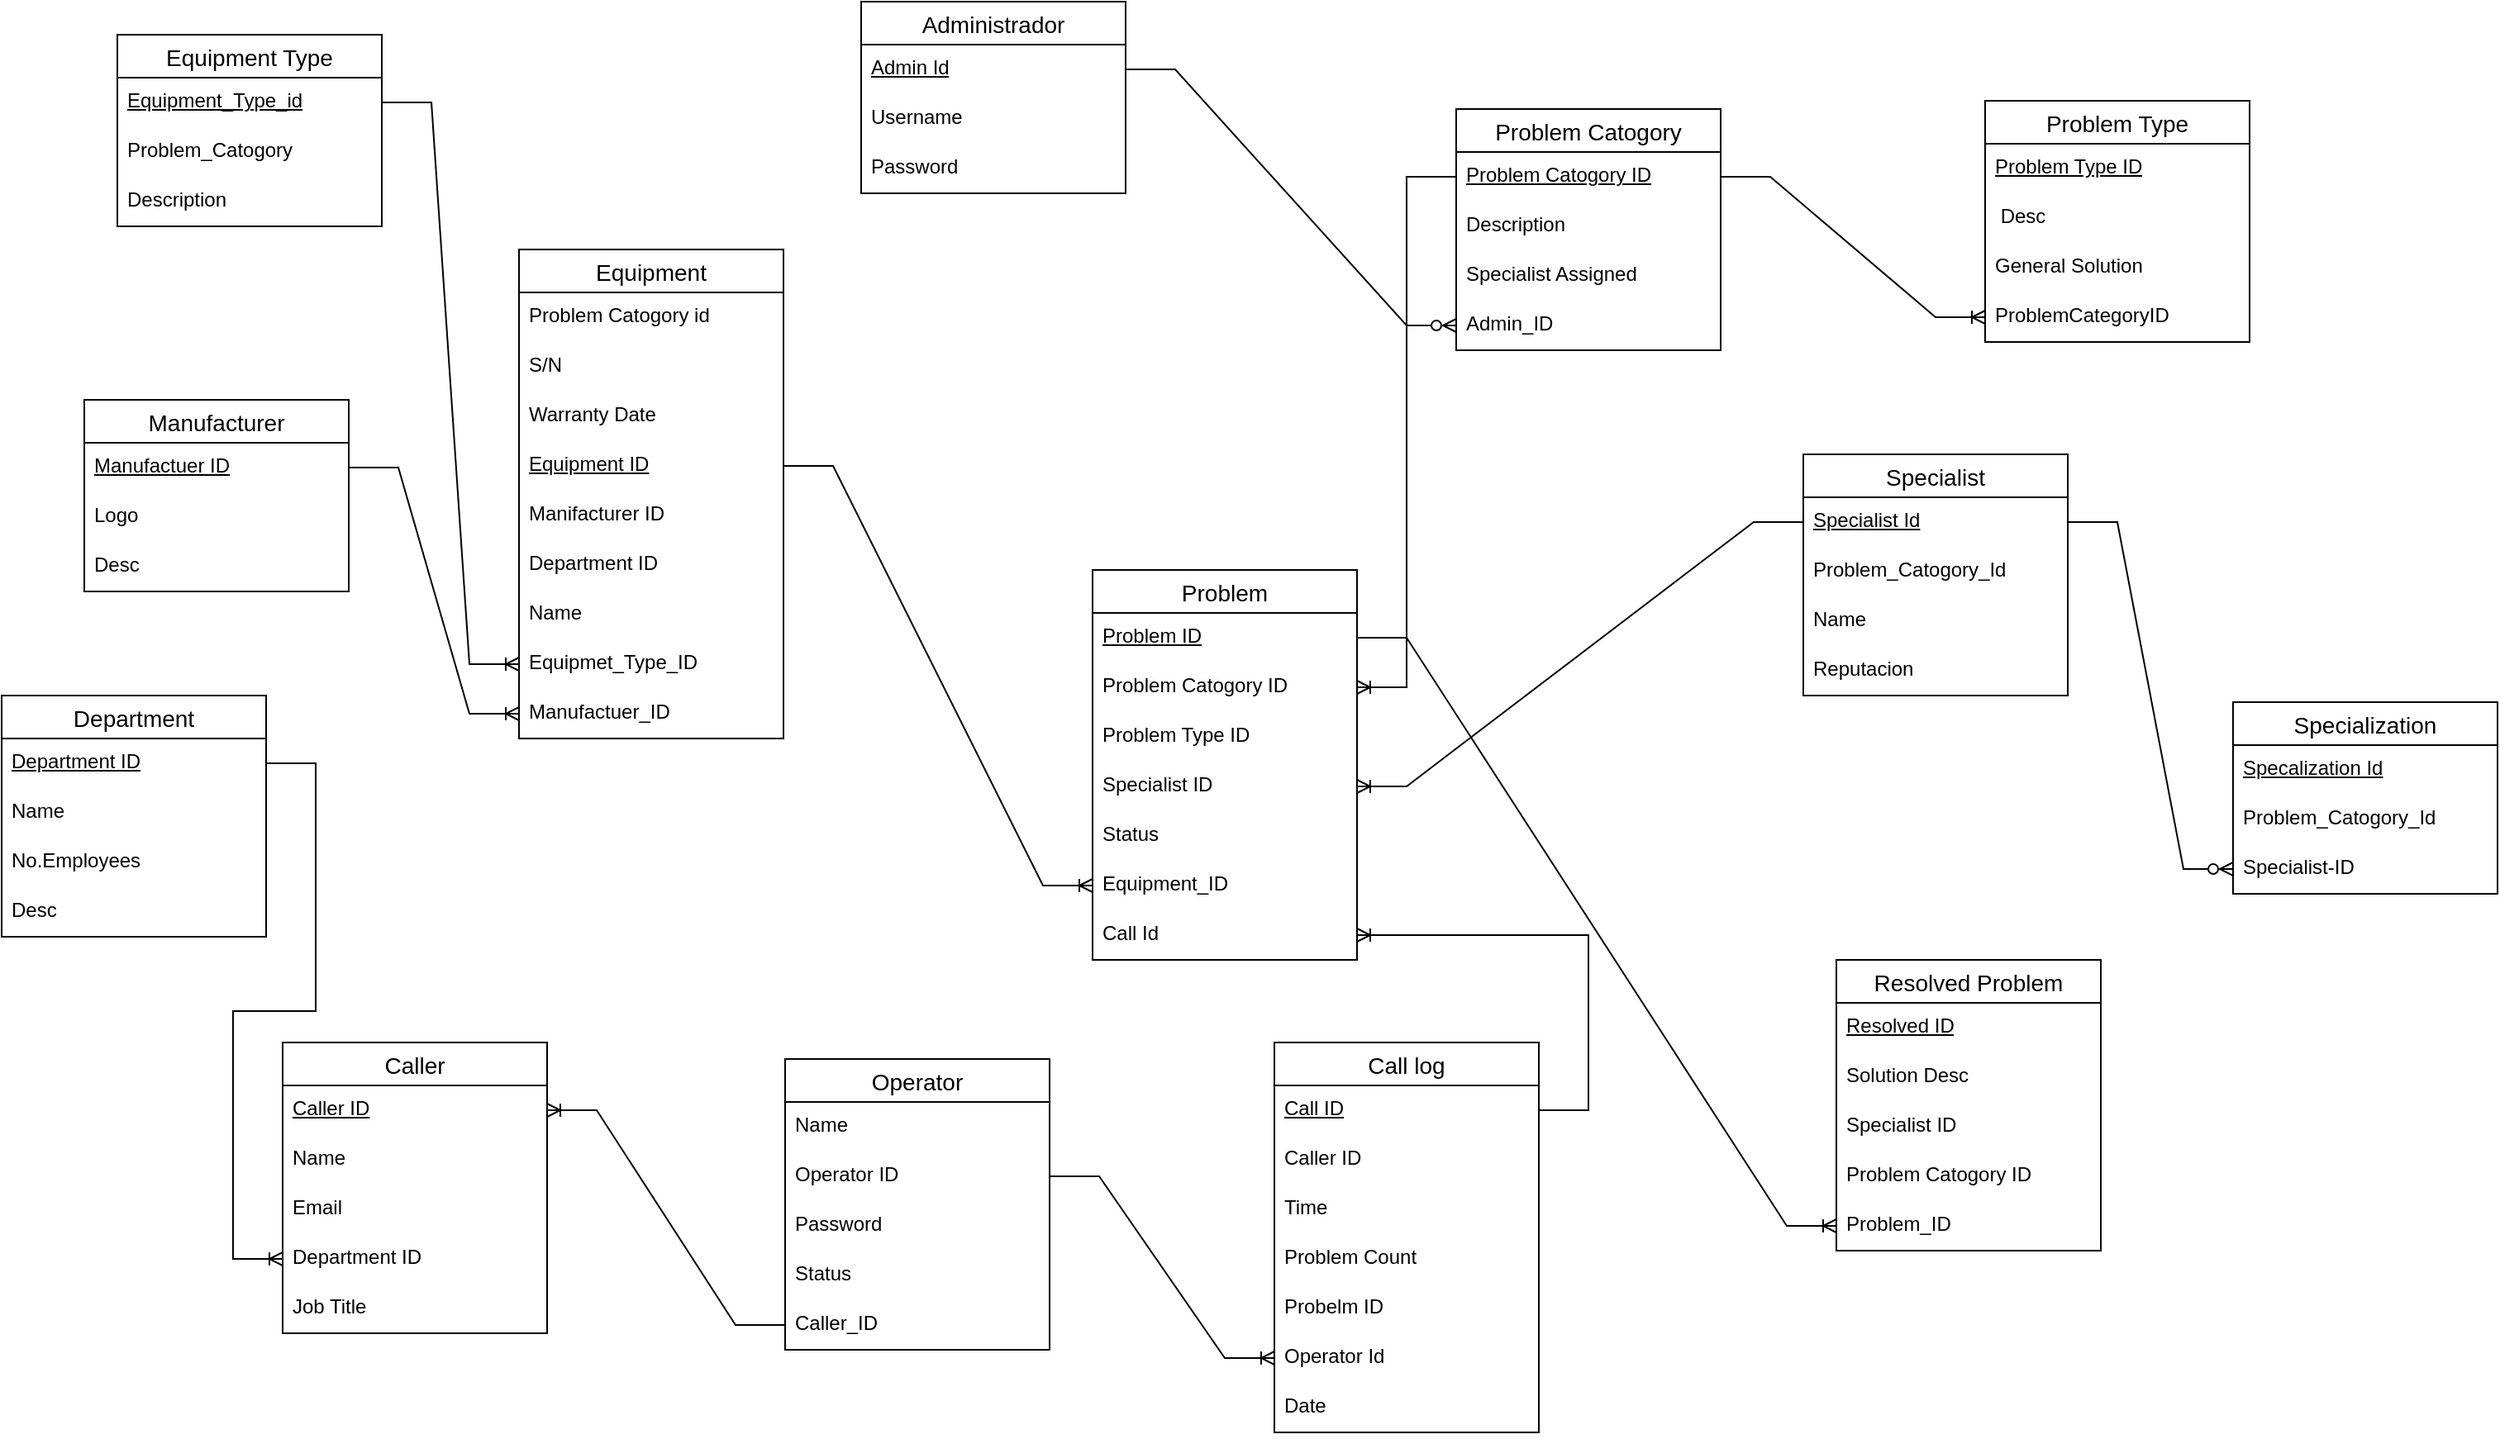 <mxfile version="24.8.0">
  <diagram name="Página-1" id="YWZvAVdTHP1_MzkWAXJE">
    <mxGraphModel dx="2420" dy="809" grid="1" gridSize="10" guides="1" tooltips="1" connect="1" arrows="1" fold="1" page="1" pageScale="1" pageWidth="827" pageHeight="1169" math="0" shadow="0">
      <root>
        <mxCell id="0" />
        <mxCell id="1" parent="0" />
        <mxCell id="xowSbuj2Z7gYmJpsl86z-18" value="Equipment Type" style="swimlane;fontStyle=0;childLayout=stackLayout;horizontal=1;startSize=26;horizontalStack=0;resizeParent=1;resizeParentMax=0;resizeLast=0;collapsible=1;marginBottom=0;align=center;fontSize=14;" parent="1" vertex="1">
          <mxGeometry x="10" y="70" width="160" height="116" as="geometry" />
        </mxCell>
        <mxCell id="xowSbuj2Z7gYmJpsl86z-19" value="&lt;span style=&quot;text-wrap-mode: nowrap; text-decoration-line: underline;&quot;&gt;Equipment_Type_id&lt;/span&gt;" style="text;strokeColor=none;fillColor=none;spacingLeft=4;spacingRight=4;overflow=hidden;rotatable=0;points=[[0,0.5],[1,0.5]];portConstraint=eastwest;fontSize=12;whiteSpace=wrap;html=1;" parent="xowSbuj2Z7gYmJpsl86z-18" vertex="1">
          <mxGeometry y="26" width="160" height="30" as="geometry" />
        </mxCell>
        <mxCell id="xowSbuj2Z7gYmJpsl86z-20" value="Problem_Catogory" style="text;strokeColor=none;fillColor=none;spacingLeft=4;spacingRight=4;overflow=hidden;rotatable=0;points=[[0,0.5],[1,0.5]];portConstraint=eastwest;fontSize=12;whiteSpace=wrap;html=1;" parent="xowSbuj2Z7gYmJpsl86z-18" vertex="1">
          <mxGeometry y="56" width="160" height="30" as="geometry" />
        </mxCell>
        <mxCell id="xowSbuj2Z7gYmJpsl86z-21" value="Description" style="text;strokeColor=none;fillColor=none;spacingLeft=4;spacingRight=4;overflow=hidden;rotatable=0;points=[[0,0.5],[1,0.5]];portConstraint=eastwest;fontSize=12;whiteSpace=wrap;html=1;" parent="xowSbuj2Z7gYmJpsl86z-18" vertex="1">
          <mxGeometry y="86" width="160" height="30" as="geometry" />
        </mxCell>
        <mxCell id="xowSbuj2Z7gYmJpsl86z-22" value="Administrador" style="swimlane;fontStyle=0;childLayout=stackLayout;horizontal=1;startSize=26;horizontalStack=0;resizeParent=1;resizeParentMax=0;resizeLast=0;collapsible=1;marginBottom=0;align=center;fontSize=14;" parent="1" vertex="1">
          <mxGeometry x="460" y="50" width="160" height="116" as="geometry" />
        </mxCell>
        <mxCell id="xowSbuj2Z7gYmJpsl86z-23" value="&lt;span style=&quot;text-wrap-mode: nowrap;&quot;&gt;&lt;u&gt;Admin Id&lt;/u&gt;&lt;/span&gt;" style="text;strokeColor=none;fillColor=none;spacingLeft=4;spacingRight=4;overflow=hidden;rotatable=0;points=[[0,0.5],[1,0.5]];portConstraint=eastwest;fontSize=12;whiteSpace=wrap;html=1;" parent="xowSbuj2Z7gYmJpsl86z-22" vertex="1">
          <mxGeometry y="26" width="160" height="30" as="geometry" />
        </mxCell>
        <mxCell id="xowSbuj2Z7gYmJpsl86z-24" value="Username" style="text;strokeColor=none;fillColor=none;spacingLeft=4;spacingRight=4;overflow=hidden;rotatable=0;points=[[0,0.5],[1,0.5]];portConstraint=eastwest;fontSize=12;whiteSpace=wrap;html=1;" parent="xowSbuj2Z7gYmJpsl86z-22" vertex="1">
          <mxGeometry y="56" width="160" height="30" as="geometry" />
        </mxCell>
        <mxCell id="xowSbuj2Z7gYmJpsl86z-25" value="Password" style="text;strokeColor=none;fillColor=none;spacingLeft=4;spacingRight=4;overflow=hidden;rotatable=0;points=[[0,0.5],[1,0.5]];portConstraint=eastwest;fontSize=12;whiteSpace=wrap;html=1;" parent="xowSbuj2Z7gYmJpsl86z-22" vertex="1">
          <mxGeometry y="86" width="160" height="30" as="geometry" />
        </mxCell>
        <mxCell id="xowSbuj2Z7gYmJpsl86z-26" value="Manufacturer" style="swimlane;fontStyle=0;childLayout=stackLayout;horizontal=1;startSize=26;horizontalStack=0;resizeParent=1;resizeParentMax=0;resizeLast=0;collapsible=1;marginBottom=0;align=center;fontSize=14;" parent="1" vertex="1">
          <mxGeometry x="-10" y="291" width="160" height="116" as="geometry" />
        </mxCell>
        <mxCell id="xowSbuj2Z7gYmJpsl86z-27" value="&lt;span style=&quot;text-wrap-mode: nowrap;&quot;&gt;&lt;u&gt;Manufactuer ID&lt;/u&gt;&lt;/span&gt;" style="text;strokeColor=none;fillColor=none;spacingLeft=4;spacingRight=4;overflow=hidden;rotatable=0;points=[[0,0.5],[1,0.5]];portConstraint=eastwest;fontSize=12;whiteSpace=wrap;html=1;" parent="xowSbuj2Z7gYmJpsl86z-26" vertex="1">
          <mxGeometry y="26" width="160" height="30" as="geometry" />
        </mxCell>
        <mxCell id="xowSbuj2Z7gYmJpsl86z-28" value="Logo" style="text;strokeColor=none;fillColor=none;spacingLeft=4;spacingRight=4;overflow=hidden;rotatable=0;points=[[0,0.5],[1,0.5]];portConstraint=eastwest;fontSize=12;whiteSpace=wrap;html=1;" parent="xowSbuj2Z7gYmJpsl86z-26" vertex="1">
          <mxGeometry y="56" width="160" height="30" as="geometry" />
        </mxCell>
        <mxCell id="xowSbuj2Z7gYmJpsl86z-29" value="Desc" style="text;strokeColor=none;fillColor=none;spacingLeft=4;spacingRight=4;overflow=hidden;rotatable=0;points=[[0,0.5],[1,0.5]];portConstraint=eastwest;fontSize=12;whiteSpace=wrap;html=1;" parent="xowSbuj2Z7gYmJpsl86z-26" vertex="1">
          <mxGeometry y="86" width="160" height="30" as="geometry" />
        </mxCell>
        <mxCell id="xowSbuj2Z7gYmJpsl86z-30" value="Department" style="swimlane;fontStyle=0;childLayout=stackLayout;horizontal=1;startSize=26;horizontalStack=0;resizeParent=1;resizeParentMax=0;resizeLast=0;collapsible=1;marginBottom=0;align=center;fontSize=14;" parent="1" vertex="1">
          <mxGeometry x="-60" y="470" width="160" height="146" as="geometry" />
        </mxCell>
        <mxCell id="xowSbuj2Z7gYmJpsl86z-31" value="&lt;span style=&quot;text-wrap-mode: nowrap;&quot;&gt;&lt;u&gt;Department ID&lt;/u&gt;&lt;/span&gt;" style="text;strokeColor=none;fillColor=none;spacingLeft=4;spacingRight=4;overflow=hidden;rotatable=0;points=[[0,0.5],[1,0.5]];portConstraint=eastwest;fontSize=12;whiteSpace=wrap;html=1;" parent="xowSbuj2Z7gYmJpsl86z-30" vertex="1">
          <mxGeometry y="26" width="160" height="30" as="geometry" />
        </mxCell>
        <mxCell id="xowSbuj2Z7gYmJpsl86z-38" value="Name" style="text;strokeColor=none;fillColor=none;spacingLeft=4;spacingRight=4;overflow=hidden;rotatable=0;points=[[0,0.5],[1,0.5]];portConstraint=eastwest;fontSize=12;whiteSpace=wrap;html=1;" parent="xowSbuj2Z7gYmJpsl86z-30" vertex="1">
          <mxGeometry y="56" width="160" height="30" as="geometry" />
        </mxCell>
        <mxCell id="xowSbuj2Z7gYmJpsl86z-37" value="No.Employees" style="text;strokeColor=none;fillColor=none;spacingLeft=4;spacingRight=4;overflow=hidden;rotatable=0;points=[[0,0.5],[1,0.5]];portConstraint=eastwest;fontSize=12;whiteSpace=wrap;html=1;" parent="xowSbuj2Z7gYmJpsl86z-30" vertex="1">
          <mxGeometry y="86" width="160" height="30" as="geometry" />
        </mxCell>
        <mxCell id="xowSbuj2Z7gYmJpsl86z-33" value="Desc" style="text;strokeColor=none;fillColor=none;spacingLeft=4;spacingRight=4;overflow=hidden;rotatable=0;points=[[0,0.5],[1,0.5]];portConstraint=eastwest;fontSize=12;whiteSpace=wrap;html=1;" parent="xowSbuj2Z7gYmJpsl86z-30" vertex="1">
          <mxGeometry y="116" width="160" height="30" as="geometry" />
        </mxCell>
        <mxCell id="xowSbuj2Z7gYmJpsl86z-39" value="Caller" style="swimlane;fontStyle=0;childLayout=stackLayout;horizontal=1;startSize=26;horizontalStack=0;resizeParent=1;resizeParentMax=0;resizeLast=0;collapsible=1;marginBottom=0;align=center;fontSize=14;" parent="1" vertex="1">
          <mxGeometry x="110" y="680" width="160" height="176" as="geometry" />
        </mxCell>
        <mxCell id="xowSbuj2Z7gYmJpsl86z-40" value="&lt;span style=&quot;text-wrap-mode: nowrap;&quot;&gt;&lt;u&gt;Caller ID&lt;/u&gt;&lt;/span&gt;" style="text;strokeColor=none;fillColor=none;spacingLeft=4;spacingRight=4;overflow=hidden;rotatable=0;points=[[0,0.5],[1,0.5]];portConstraint=eastwest;fontSize=12;whiteSpace=wrap;html=1;" parent="xowSbuj2Z7gYmJpsl86z-39" vertex="1">
          <mxGeometry y="26" width="160" height="30" as="geometry" />
        </mxCell>
        <mxCell id="xowSbuj2Z7gYmJpsl86z-44" value="Name" style="text;strokeColor=none;fillColor=none;spacingLeft=4;spacingRight=4;overflow=hidden;rotatable=0;points=[[0,0.5],[1,0.5]];portConstraint=eastwest;fontSize=12;whiteSpace=wrap;html=1;" parent="xowSbuj2Z7gYmJpsl86z-39" vertex="1">
          <mxGeometry y="56" width="160" height="30" as="geometry" />
        </mxCell>
        <mxCell id="xowSbuj2Z7gYmJpsl86z-45" value="Email" style="text;strokeColor=none;fillColor=none;spacingLeft=4;spacingRight=4;overflow=hidden;rotatable=0;points=[[0,0.5],[1,0.5]];portConstraint=eastwest;fontSize=12;whiteSpace=wrap;html=1;" parent="xowSbuj2Z7gYmJpsl86z-39" vertex="1">
          <mxGeometry y="86" width="160" height="30" as="geometry" />
        </mxCell>
        <mxCell id="xowSbuj2Z7gYmJpsl86z-42" value="Department ID" style="text;strokeColor=none;fillColor=none;spacingLeft=4;spacingRight=4;overflow=hidden;rotatable=0;points=[[0,0.5],[1,0.5]];portConstraint=eastwest;fontSize=12;whiteSpace=wrap;html=1;" parent="xowSbuj2Z7gYmJpsl86z-39" vertex="1">
          <mxGeometry y="116" width="160" height="30" as="geometry" />
        </mxCell>
        <mxCell id="xowSbuj2Z7gYmJpsl86z-43" value="Job Title" style="text;strokeColor=none;fillColor=none;spacingLeft=4;spacingRight=4;overflow=hidden;rotatable=0;points=[[0,0.5],[1,0.5]];portConstraint=eastwest;fontSize=12;whiteSpace=wrap;html=1;" parent="xowSbuj2Z7gYmJpsl86z-39" vertex="1">
          <mxGeometry y="146" width="160" height="30" as="geometry" />
        </mxCell>
        <mxCell id="xowSbuj2Z7gYmJpsl86z-46" value="Operator" style="swimlane;fontStyle=0;childLayout=stackLayout;horizontal=1;startSize=26;horizontalStack=0;resizeParent=1;resizeParentMax=0;resizeLast=0;collapsible=1;marginBottom=0;align=center;fontSize=14;" parent="1" vertex="1">
          <mxGeometry x="414" y="690" width="160" height="176" as="geometry" />
        </mxCell>
        <mxCell id="xowSbuj2Z7gYmJpsl86z-48" value="Name" style="text;strokeColor=none;fillColor=none;spacingLeft=4;spacingRight=4;overflow=hidden;rotatable=0;points=[[0,0.5],[1,0.5]];portConstraint=eastwest;fontSize=12;whiteSpace=wrap;html=1;" parent="xowSbuj2Z7gYmJpsl86z-46" vertex="1">
          <mxGeometry y="26" width="160" height="30" as="geometry" />
        </mxCell>
        <mxCell id="xowSbuj2Z7gYmJpsl86z-49" value="Operator ID" style="text;strokeColor=none;fillColor=none;spacingLeft=4;spacingRight=4;overflow=hidden;rotatable=0;points=[[0,0.5],[1,0.5]];portConstraint=eastwest;fontSize=12;whiteSpace=wrap;html=1;" parent="xowSbuj2Z7gYmJpsl86z-46" vertex="1">
          <mxGeometry y="56" width="160" height="30" as="geometry" />
        </mxCell>
        <mxCell id="xowSbuj2Z7gYmJpsl86z-50" value="Password" style="text;strokeColor=none;fillColor=none;spacingLeft=4;spacingRight=4;overflow=hidden;rotatable=0;points=[[0,0.5],[1,0.5]];portConstraint=eastwest;fontSize=12;whiteSpace=wrap;html=1;" parent="xowSbuj2Z7gYmJpsl86z-46" vertex="1">
          <mxGeometry y="86" width="160" height="30" as="geometry" />
        </mxCell>
        <mxCell id="JADsCUsp1eaNaejAfytX-50" value="Status" style="text;strokeColor=none;fillColor=none;spacingLeft=4;spacingRight=4;overflow=hidden;rotatable=0;points=[[0,0.5],[1,0.5]];portConstraint=eastwest;fontSize=12;whiteSpace=wrap;html=1;" parent="xowSbuj2Z7gYmJpsl86z-46" vertex="1">
          <mxGeometry y="116" width="160" height="30" as="geometry" />
        </mxCell>
        <mxCell id="xowSbuj2Z7gYmJpsl86z-51" value="Caller_ID" style="text;strokeColor=none;fillColor=none;spacingLeft=4;spacingRight=4;overflow=hidden;rotatable=0;points=[[0,0.5],[1,0.5]];portConstraint=eastwest;fontSize=12;whiteSpace=wrap;html=1;" parent="xowSbuj2Z7gYmJpsl86z-46" vertex="1">
          <mxGeometry y="146" width="160" height="30" as="geometry" />
        </mxCell>
        <mxCell id="xowSbuj2Z7gYmJpsl86z-52" value="Call log" style="swimlane;fontStyle=0;childLayout=stackLayout;horizontal=1;startSize=26;horizontalStack=0;resizeParent=1;resizeParentMax=0;resizeLast=0;collapsible=1;marginBottom=0;align=center;fontSize=14;" parent="1" vertex="1">
          <mxGeometry x="710" y="680" width="160" height="236" as="geometry" />
        </mxCell>
        <mxCell id="xowSbuj2Z7gYmJpsl86z-53" value="&lt;span style=&quot;text-wrap-mode: nowrap;&quot;&gt;&lt;u&gt;Call ID&lt;/u&gt;&lt;/span&gt;" style="text;strokeColor=none;fillColor=none;spacingLeft=4;spacingRight=4;overflow=hidden;rotatable=0;points=[[0,0.5],[1,0.5]];portConstraint=eastwest;fontSize=12;whiteSpace=wrap;html=1;" parent="xowSbuj2Z7gYmJpsl86z-52" vertex="1">
          <mxGeometry y="26" width="160" height="30" as="geometry" />
        </mxCell>
        <mxCell id="xowSbuj2Z7gYmJpsl86z-60" value="Caller ID" style="text;strokeColor=none;fillColor=none;spacingLeft=4;spacingRight=4;overflow=hidden;rotatable=0;points=[[0,0.5],[1,0.5]];portConstraint=eastwest;fontSize=12;whiteSpace=wrap;html=1;" parent="xowSbuj2Z7gYmJpsl86z-52" vertex="1">
          <mxGeometry y="56" width="160" height="30" as="geometry" />
        </mxCell>
        <mxCell id="xowSbuj2Z7gYmJpsl86z-61" value="Time" style="text;strokeColor=none;fillColor=none;spacingLeft=4;spacingRight=4;overflow=hidden;rotatable=0;points=[[0,0.5],[1,0.5]];portConstraint=eastwest;fontSize=12;whiteSpace=wrap;html=1;" parent="xowSbuj2Z7gYmJpsl86z-52" vertex="1">
          <mxGeometry y="86" width="160" height="30" as="geometry" />
        </mxCell>
        <mxCell id="xowSbuj2Z7gYmJpsl86z-59" value="Problem Count" style="text;strokeColor=none;fillColor=none;spacingLeft=4;spacingRight=4;overflow=hidden;rotatable=0;points=[[0,0.5],[1,0.5]];portConstraint=eastwest;fontSize=12;whiteSpace=wrap;html=1;" parent="xowSbuj2Z7gYmJpsl86z-52" vertex="1">
          <mxGeometry y="116" width="160" height="30" as="geometry" />
        </mxCell>
        <mxCell id="xowSbuj2Z7gYmJpsl86z-58" value="Probelm ID" style="text;strokeColor=none;fillColor=none;spacingLeft=4;spacingRight=4;overflow=hidden;rotatable=0;points=[[0,0.5],[1,0.5]];portConstraint=eastwest;fontSize=12;whiteSpace=wrap;html=1;" parent="xowSbuj2Z7gYmJpsl86z-52" vertex="1">
          <mxGeometry y="146" width="160" height="30" as="geometry" />
        </mxCell>
        <mxCell id="xowSbuj2Z7gYmJpsl86z-55" value="Operator Id" style="text;strokeColor=none;fillColor=none;spacingLeft=4;spacingRight=4;overflow=hidden;rotatable=0;points=[[0,0.5],[1,0.5]];portConstraint=eastwest;fontSize=12;whiteSpace=wrap;html=1;" parent="xowSbuj2Z7gYmJpsl86z-52" vertex="1">
          <mxGeometry y="176" width="160" height="30" as="geometry" />
        </mxCell>
        <mxCell id="xowSbuj2Z7gYmJpsl86z-56" value="Date" style="text;strokeColor=none;fillColor=none;spacingLeft=4;spacingRight=4;overflow=hidden;rotatable=0;points=[[0,0.5],[1,0.5]];portConstraint=eastwest;fontSize=12;whiteSpace=wrap;html=1;" parent="xowSbuj2Z7gYmJpsl86z-52" vertex="1">
          <mxGeometry y="206" width="160" height="30" as="geometry" />
        </mxCell>
        <mxCell id="xowSbuj2Z7gYmJpsl86z-62" value="Specialization" style="swimlane;fontStyle=0;childLayout=stackLayout;horizontal=1;startSize=26;horizontalStack=0;resizeParent=1;resizeParentMax=0;resizeLast=0;collapsible=1;marginBottom=0;align=center;fontSize=14;" parent="1" vertex="1">
          <mxGeometry x="1290" y="474" width="160" height="116" as="geometry" />
        </mxCell>
        <mxCell id="xowSbuj2Z7gYmJpsl86z-63" value="&lt;span style=&quot;text-wrap-mode: nowrap;&quot;&gt;&lt;u&gt;Specalization Id&lt;/u&gt;&lt;/span&gt;" style="text;strokeColor=none;fillColor=none;spacingLeft=4;spacingRight=4;overflow=hidden;rotatable=0;points=[[0,0.5],[1,0.5]];portConstraint=eastwest;fontSize=12;whiteSpace=wrap;html=1;" parent="xowSbuj2Z7gYmJpsl86z-62" vertex="1">
          <mxGeometry y="26" width="160" height="30" as="geometry" />
        </mxCell>
        <mxCell id="xowSbuj2Z7gYmJpsl86z-64" value="Problem_Catogory_Id" style="text;strokeColor=none;fillColor=none;spacingLeft=4;spacingRight=4;overflow=hidden;rotatable=0;points=[[0,0.5],[1,0.5]];portConstraint=eastwest;fontSize=12;whiteSpace=wrap;html=1;" parent="xowSbuj2Z7gYmJpsl86z-62" vertex="1">
          <mxGeometry y="56" width="160" height="30" as="geometry" />
        </mxCell>
        <mxCell id="xowSbuj2Z7gYmJpsl86z-65" value="Specialist-ID" style="text;strokeColor=none;fillColor=none;spacingLeft=4;spacingRight=4;overflow=hidden;rotatable=0;points=[[0,0.5],[1,0.5]];portConstraint=eastwest;fontSize=12;whiteSpace=wrap;html=1;" parent="xowSbuj2Z7gYmJpsl86z-62" vertex="1">
          <mxGeometry y="86" width="160" height="30" as="geometry" />
        </mxCell>
        <mxCell id="xowSbuj2Z7gYmJpsl86z-70" value="Resolved Problem" style="swimlane;fontStyle=0;childLayout=stackLayout;horizontal=1;startSize=26;horizontalStack=0;resizeParent=1;resizeParentMax=0;resizeLast=0;collapsible=1;marginBottom=0;align=center;fontSize=14;" parent="1" vertex="1">
          <mxGeometry x="1050" y="630" width="160" height="176" as="geometry" />
        </mxCell>
        <mxCell id="xowSbuj2Z7gYmJpsl86z-71" value="&lt;span style=&quot;text-wrap-mode: nowrap;&quot;&gt;&lt;u&gt;Resolved ID&lt;/u&gt;&lt;/span&gt;" style="text;strokeColor=none;fillColor=none;spacingLeft=4;spacingRight=4;overflow=hidden;rotatable=0;points=[[0,0.5],[1,0.5]];portConstraint=eastwest;fontSize=12;whiteSpace=wrap;html=1;" parent="xowSbuj2Z7gYmJpsl86z-70" vertex="1">
          <mxGeometry y="26" width="160" height="30" as="geometry" />
        </mxCell>
        <mxCell id="xowSbuj2Z7gYmJpsl86z-72" value="Solution Desc" style="text;strokeColor=none;fillColor=none;spacingLeft=4;spacingRight=4;overflow=hidden;rotatable=0;points=[[0,0.5],[1,0.5]];portConstraint=eastwest;fontSize=12;whiteSpace=wrap;html=1;" parent="xowSbuj2Z7gYmJpsl86z-70" vertex="1">
          <mxGeometry y="56" width="160" height="30" as="geometry" />
        </mxCell>
        <mxCell id="xowSbuj2Z7gYmJpsl86z-73" value="Specialist ID" style="text;strokeColor=none;fillColor=none;spacingLeft=4;spacingRight=4;overflow=hidden;rotatable=0;points=[[0,0.5],[1,0.5]];portConstraint=eastwest;fontSize=12;whiteSpace=wrap;html=1;" parent="xowSbuj2Z7gYmJpsl86z-70" vertex="1">
          <mxGeometry y="86" width="160" height="30" as="geometry" />
        </mxCell>
        <mxCell id="JADsCUsp1eaNaejAfytX-57" value="Problem Catogory ID" style="text;strokeColor=none;fillColor=none;spacingLeft=4;spacingRight=4;overflow=hidden;rotatable=0;points=[[0,0.5],[1,0.5]];portConstraint=eastwest;fontSize=12;whiteSpace=wrap;html=1;" parent="xowSbuj2Z7gYmJpsl86z-70" vertex="1">
          <mxGeometry y="116" width="160" height="30" as="geometry" />
        </mxCell>
        <mxCell id="xowSbuj2Z7gYmJpsl86z-74" value="Problem_ID" style="text;strokeColor=none;fillColor=none;spacingLeft=4;spacingRight=4;overflow=hidden;rotatable=0;points=[[0,0.5],[1,0.5]];portConstraint=eastwest;fontSize=12;whiteSpace=wrap;html=1;" parent="xowSbuj2Z7gYmJpsl86z-70" vertex="1">
          <mxGeometry y="146" width="160" height="30" as="geometry" />
        </mxCell>
        <mxCell id="JADsCUsp1eaNaejAfytX-1" value="Specialist" style="swimlane;fontStyle=0;childLayout=stackLayout;horizontal=1;startSize=26;horizontalStack=0;resizeParent=1;resizeParentMax=0;resizeLast=0;collapsible=1;marginBottom=0;align=center;fontSize=14;" parent="1" vertex="1">
          <mxGeometry x="1030" y="324" width="160" height="146" as="geometry" />
        </mxCell>
        <mxCell id="JADsCUsp1eaNaejAfytX-2" value="&lt;span style=&quot;text-wrap-mode: nowrap;&quot;&gt;&lt;u&gt;Specialist Id&lt;/u&gt;&lt;/span&gt;" style="text;strokeColor=none;fillColor=none;spacingLeft=4;spacingRight=4;overflow=hidden;rotatable=0;points=[[0,0.5],[1,0.5]];portConstraint=eastwest;fontSize=12;whiteSpace=wrap;html=1;" parent="JADsCUsp1eaNaejAfytX-1" vertex="1">
          <mxGeometry y="26" width="160" height="30" as="geometry" />
        </mxCell>
        <mxCell id="JADsCUsp1eaNaejAfytX-3" value="Problem_Catogory_Id" style="text;strokeColor=none;fillColor=none;spacingLeft=4;spacingRight=4;overflow=hidden;rotatable=0;points=[[0,0.5],[1,0.5]];portConstraint=eastwest;fontSize=12;whiteSpace=wrap;html=1;" parent="JADsCUsp1eaNaejAfytX-1" vertex="1">
          <mxGeometry y="56" width="160" height="30" as="geometry" />
        </mxCell>
        <mxCell id="JADsCUsp1eaNaejAfytX-5" value="Name" style="text;strokeColor=none;fillColor=none;spacingLeft=4;spacingRight=4;overflow=hidden;rotatable=0;points=[[0,0.5],[1,0.5]];portConstraint=eastwest;fontSize=12;whiteSpace=wrap;html=1;" parent="JADsCUsp1eaNaejAfytX-1" vertex="1">
          <mxGeometry y="86" width="160" height="30" as="geometry" />
        </mxCell>
        <mxCell id="JADsCUsp1eaNaejAfytX-4" value="Reputacion" style="text;strokeColor=none;fillColor=none;spacingLeft=4;spacingRight=4;overflow=hidden;rotatable=0;points=[[0,0.5],[1,0.5]];portConstraint=eastwest;fontSize=12;whiteSpace=wrap;html=1;" parent="JADsCUsp1eaNaejAfytX-1" vertex="1">
          <mxGeometry y="116" width="160" height="30" as="geometry" />
        </mxCell>
        <mxCell id="JADsCUsp1eaNaejAfytX-6" value="Problem Type" style="swimlane;fontStyle=0;childLayout=stackLayout;horizontal=1;startSize=26;horizontalStack=0;resizeParent=1;resizeParentMax=0;resizeLast=0;collapsible=1;marginBottom=0;align=center;fontSize=14;" parent="1" vertex="1">
          <mxGeometry x="1140" y="110" width="160" height="146" as="geometry" />
        </mxCell>
        <mxCell id="JADsCUsp1eaNaejAfytX-7" value="&lt;span style=&quot;text-wrap-mode: nowrap;&quot;&gt;&lt;u&gt;Problem Type ID&lt;/u&gt;&lt;/span&gt;" style="text;strokeColor=none;fillColor=none;spacingLeft=4;spacingRight=4;overflow=hidden;rotatable=0;points=[[0,0.5],[1,0.5]];portConstraint=eastwest;fontSize=12;whiteSpace=wrap;html=1;" parent="JADsCUsp1eaNaejAfytX-6" vertex="1">
          <mxGeometry y="26" width="160" height="30" as="geometry" />
        </mxCell>
        <mxCell id="JADsCUsp1eaNaejAfytX-8" value="&amp;nbsp;Desc" style="text;strokeColor=none;fillColor=none;spacingLeft=4;spacingRight=4;overflow=hidden;rotatable=0;points=[[0,0.5],[1,0.5]];portConstraint=eastwest;fontSize=12;whiteSpace=wrap;html=1;" parent="JADsCUsp1eaNaejAfytX-6" vertex="1">
          <mxGeometry y="56" width="160" height="30" as="geometry" />
        </mxCell>
        <mxCell id="JADsCUsp1eaNaejAfytX-76" value="General Solution" style="text;strokeColor=none;fillColor=none;spacingLeft=4;spacingRight=4;overflow=hidden;rotatable=0;points=[[0,0.5],[1,0.5]];portConstraint=eastwest;fontSize=12;whiteSpace=wrap;html=1;" parent="JADsCUsp1eaNaejAfytX-6" vertex="1">
          <mxGeometry y="86" width="160" height="30" as="geometry" />
        </mxCell>
        <mxCell id="JADsCUsp1eaNaejAfytX-9" value="ProblemCategoryID" style="text;strokeColor=none;fillColor=none;spacingLeft=4;spacingRight=4;overflow=hidden;rotatable=0;points=[[0,0.5],[1,0.5]];portConstraint=eastwest;fontSize=12;whiteSpace=wrap;html=1;" parent="JADsCUsp1eaNaejAfytX-6" vertex="1">
          <mxGeometry y="116" width="160" height="30" as="geometry" />
        </mxCell>
        <mxCell id="JADsCUsp1eaNaejAfytX-15" value="Equipment" style="swimlane;fontStyle=0;childLayout=stackLayout;horizontal=1;startSize=26;horizontalStack=0;resizeParent=1;resizeParentMax=0;resizeLast=0;collapsible=1;marginBottom=0;align=center;fontSize=14;" parent="1" vertex="1">
          <mxGeometry x="253" y="200" width="160" height="296" as="geometry" />
        </mxCell>
        <mxCell id="JADsCUsp1eaNaejAfytX-17" value="Problem Catogory id" style="text;strokeColor=none;fillColor=none;spacingLeft=4;spacingRight=4;overflow=hidden;rotatable=0;points=[[0,0.5],[1,0.5]];portConstraint=eastwest;fontSize=12;whiteSpace=wrap;html=1;" parent="JADsCUsp1eaNaejAfytX-15" vertex="1">
          <mxGeometry y="26" width="160" height="30" as="geometry" />
        </mxCell>
        <mxCell id="JADsCUsp1eaNaejAfytX-21" value="S/N" style="text;strokeColor=none;fillColor=none;spacingLeft=4;spacingRight=4;overflow=hidden;rotatable=0;points=[[0,0.5],[1,0.5]];portConstraint=eastwest;fontSize=12;whiteSpace=wrap;html=1;" parent="JADsCUsp1eaNaejAfytX-15" vertex="1">
          <mxGeometry y="56" width="160" height="30" as="geometry" />
        </mxCell>
        <mxCell id="JADsCUsp1eaNaejAfytX-22" value="Warranty Date" style="text;strokeColor=none;fillColor=none;spacingLeft=4;spacingRight=4;overflow=hidden;rotatable=0;points=[[0,0.5],[1,0.5]];portConstraint=eastwest;fontSize=12;whiteSpace=wrap;html=1;" parent="JADsCUsp1eaNaejAfytX-15" vertex="1">
          <mxGeometry y="86" width="160" height="30" as="geometry" />
        </mxCell>
        <mxCell id="JADsCUsp1eaNaejAfytX-23" value="&lt;u&gt;Equipment ID&lt;/u&gt;" style="text;strokeColor=none;fillColor=none;spacingLeft=4;spacingRight=4;overflow=hidden;rotatable=0;points=[[0,0.5],[1,0.5]];portConstraint=eastwest;fontSize=12;whiteSpace=wrap;html=1;" parent="JADsCUsp1eaNaejAfytX-15" vertex="1">
          <mxGeometry y="116" width="160" height="30" as="geometry" />
        </mxCell>
        <mxCell id="JADsCUsp1eaNaejAfytX-24" value="Manifacturer ID" style="text;strokeColor=none;fillColor=none;spacingLeft=4;spacingRight=4;overflow=hidden;rotatable=0;points=[[0,0.5],[1,0.5]];portConstraint=eastwest;fontSize=12;whiteSpace=wrap;html=1;" parent="JADsCUsp1eaNaejAfytX-15" vertex="1">
          <mxGeometry y="146" width="160" height="30" as="geometry" />
        </mxCell>
        <mxCell id="JADsCUsp1eaNaejAfytX-25" value="Department ID&amp;nbsp;" style="text;strokeColor=none;fillColor=none;spacingLeft=4;spacingRight=4;overflow=hidden;rotatable=0;points=[[0,0.5],[1,0.5]];portConstraint=eastwest;fontSize=12;whiteSpace=wrap;html=1;" parent="JADsCUsp1eaNaejAfytX-15" vertex="1">
          <mxGeometry y="176" width="160" height="30" as="geometry" />
        </mxCell>
        <mxCell id="JADsCUsp1eaNaejAfytX-43" value="Name" style="text;strokeColor=none;fillColor=none;spacingLeft=4;spacingRight=4;overflow=hidden;rotatable=0;points=[[0,0.5],[1,0.5]];portConstraint=eastwest;fontSize=12;whiteSpace=wrap;html=1;" parent="JADsCUsp1eaNaejAfytX-15" vertex="1">
          <mxGeometry y="206" width="160" height="30" as="geometry" />
        </mxCell>
        <mxCell id="JADsCUsp1eaNaejAfytX-44" value="Equipmet_Type_ID" style="text;strokeColor=none;fillColor=none;spacingLeft=4;spacingRight=4;overflow=hidden;rotatable=0;points=[[0,0.5],[1,0.5]];portConstraint=eastwest;fontSize=12;whiteSpace=wrap;html=1;" parent="JADsCUsp1eaNaejAfytX-15" vertex="1">
          <mxGeometry y="236" width="160" height="30" as="geometry" />
        </mxCell>
        <mxCell id="JADsCUsp1eaNaejAfytX-18" value="Manufactuer_ID" style="text;strokeColor=none;fillColor=none;spacingLeft=4;spacingRight=4;overflow=hidden;rotatable=0;points=[[0,0.5],[1,0.5]];portConstraint=eastwest;fontSize=12;whiteSpace=wrap;html=1;" parent="JADsCUsp1eaNaejAfytX-15" vertex="1">
          <mxGeometry y="266" width="160" height="30" as="geometry" />
        </mxCell>
        <mxCell id="JADsCUsp1eaNaejAfytX-26" value="Problem" style="swimlane;fontStyle=0;childLayout=stackLayout;horizontal=1;startSize=26;horizontalStack=0;resizeParent=1;resizeParentMax=0;resizeLast=0;collapsible=1;marginBottom=0;align=center;fontSize=14;" parent="1" vertex="1">
          <mxGeometry x="600" y="394" width="160" height="236" as="geometry" />
        </mxCell>
        <mxCell id="JADsCUsp1eaNaejAfytX-27" value="&lt;span style=&quot;text-wrap-mode: nowrap;&quot;&gt;&lt;u&gt;Problem ID&lt;/u&gt;&lt;/span&gt;" style="text;strokeColor=none;fillColor=none;spacingLeft=4;spacingRight=4;overflow=hidden;rotatable=0;points=[[0,0.5],[1,0.5]];portConstraint=eastwest;fontSize=12;whiteSpace=wrap;html=1;" parent="JADsCUsp1eaNaejAfytX-26" vertex="1">
          <mxGeometry y="26" width="160" height="30" as="geometry" />
        </mxCell>
        <mxCell id="JADsCUsp1eaNaejAfytX-28" value="Problem Catogory ID" style="text;strokeColor=none;fillColor=none;spacingLeft=4;spacingRight=4;overflow=hidden;rotatable=0;points=[[0,0.5],[1,0.5]];portConstraint=eastwest;fontSize=12;whiteSpace=wrap;html=1;" parent="JADsCUsp1eaNaejAfytX-26" vertex="1">
          <mxGeometry y="56" width="160" height="30" as="geometry" />
        </mxCell>
        <mxCell id="JADsCUsp1eaNaejAfytX-29" value="Problem Type ID" style="text;strokeColor=none;fillColor=none;spacingLeft=4;spacingRight=4;overflow=hidden;rotatable=0;points=[[0,0.5],[1,0.5]];portConstraint=eastwest;fontSize=12;whiteSpace=wrap;html=1;" parent="JADsCUsp1eaNaejAfytX-26" vertex="1">
          <mxGeometry y="86" width="160" height="30" as="geometry" />
        </mxCell>
        <mxCell id="JADsCUsp1eaNaejAfytX-30" value="Specialist ID" style="text;strokeColor=none;fillColor=none;spacingLeft=4;spacingRight=4;overflow=hidden;rotatable=0;points=[[0,0.5],[1,0.5]];portConstraint=eastwest;fontSize=12;whiteSpace=wrap;html=1;" parent="JADsCUsp1eaNaejAfytX-26" vertex="1">
          <mxGeometry y="116" width="160" height="30" as="geometry" />
        </mxCell>
        <mxCell id="JADsCUsp1eaNaejAfytX-31" value="Status" style="text;strokeColor=none;fillColor=none;spacingLeft=4;spacingRight=4;overflow=hidden;rotatable=0;points=[[0,0.5],[1,0.5]];portConstraint=eastwest;fontSize=12;whiteSpace=wrap;html=1;" parent="JADsCUsp1eaNaejAfytX-26" vertex="1">
          <mxGeometry y="146" width="160" height="30" as="geometry" />
        </mxCell>
        <mxCell id="JADsCUsp1eaNaejAfytX-67" value="Equipment_ID" style="text;strokeColor=none;fillColor=none;spacingLeft=4;spacingRight=4;overflow=hidden;rotatable=0;points=[[0,0.5],[1,0.5]];portConstraint=eastwest;fontSize=12;whiteSpace=wrap;html=1;" parent="JADsCUsp1eaNaejAfytX-26" vertex="1">
          <mxGeometry y="176" width="160" height="30" as="geometry" />
        </mxCell>
        <mxCell id="JADsCUsp1eaNaejAfytX-32" value="Call Id" style="text;strokeColor=none;fillColor=none;spacingLeft=4;spacingRight=4;overflow=hidden;rotatable=0;points=[[0,0.5],[1,0.5]];portConstraint=eastwest;fontSize=12;whiteSpace=wrap;html=1;" parent="JADsCUsp1eaNaejAfytX-26" vertex="1">
          <mxGeometry y="206" width="160" height="30" as="geometry" />
        </mxCell>
        <mxCell id="JADsCUsp1eaNaejAfytX-34" value="Problem Catogory" style="swimlane;fontStyle=0;childLayout=stackLayout;horizontal=1;startSize=26;horizontalStack=0;resizeParent=1;resizeParentMax=0;resizeLast=0;collapsible=1;marginBottom=0;align=center;fontSize=14;" parent="1" vertex="1">
          <mxGeometry x="820" y="115" width="160" height="146" as="geometry" />
        </mxCell>
        <mxCell id="JADsCUsp1eaNaejAfytX-36" value="&lt;u&gt;Problem Catogory ID&lt;/u&gt;" style="text;strokeColor=none;fillColor=none;spacingLeft=4;spacingRight=4;overflow=hidden;rotatable=0;points=[[0,0.5],[1,0.5]];portConstraint=eastwest;fontSize=12;whiteSpace=wrap;html=1;" parent="JADsCUsp1eaNaejAfytX-34" vertex="1">
          <mxGeometry y="26" width="160" height="30" as="geometry" />
        </mxCell>
        <mxCell id="JADsCUsp1eaNaejAfytX-37" value="Description" style="text;strokeColor=none;fillColor=none;spacingLeft=4;spacingRight=4;overflow=hidden;rotatable=0;points=[[0,0.5],[1,0.5]];portConstraint=eastwest;fontSize=12;whiteSpace=wrap;html=1;" parent="JADsCUsp1eaNaejAfytX-34" vertex="1">
          <mxGeometry y="56" width="160" height="30" as="geometry" />
        </mxCell>
        <mxCell id="JADsCUsp1eaNaejAfytX-61" value="Specialist Assigned" style="text;strokeColor=none;fillColor=none;spacingLeft=4;spacingRight=4;overflow=hidden;rotatable=0;points=[[0,0.5],[1,0.5]];portConstraint=eastwest;fontSize=12;whiteSpace=wrap;html=1;" parent="JADsCUsp1eaNaejAfytX-34" vertex="1">
          <mxGeometry y="86" width="160" height="30" as="geometry" />
        </mxCell>
        <mxCell id="JADsCUsp1eaNaejAfytX-38" value="Admin_ID" style="text;strokeColor=none;fillColor=none;spacingLeft=4;spacingRight=4;overflow=hidden;rotatable=0;points=[[0,0.5],[1,0.5]];portConstraint=eastwest;fontSize=12;whiteSpace=wrap;html=1;" parent="JADsCUsp1eaNaejAfytX-34" vertex="1">
          <mxGeometry y="116" width="160" height="30" as="geometry" />
        </mxCell>
        <mxCell id="JADsCUsp1eaNaejAfytX-48" value="" style="edgeStyle=entityRelationEdgeStyle;fontSize=12;html=1;endArrow=ERoneToMany;startArrow=none;rounded=0;exitX=1;exitY=0.5;exitDx=0;exitDy=0;entryX=0;entryY=0.5;entryDx=0;entryDy=0;startFill=0;" parent="1" source="xowSbuj2Z7gYmJpsl86z-31" target="xowSbuj2Z7gYmJpsl86z-42" edge="1">
          <mxGeometry width="100" height="100" relative="1" as="geometry">
            <mxPoint x="410" y="580" as="sourcePoint" />
            <mxPoint x="510" y="480" as="targetPoint" />
          </mxGeometry>
        </mxCell>
        <mxCell id="JADsCUsp1eaNaejAfytX-51" value="" style="edgeStyle=entityRelationEdgeStyle;fontSize=12;html=1;endArrow=ERoneToMany;startArrow=none;rounded=0;exitX=0;exitY=0.5;exitDx=0;exitDy=0;entryX=1;entryY=0.5;entryDx=0;entryDy=0;startFill=0;" parent="1" source="xowSbuj2Z7gYmJpsl86z-51" target="xowSbuj2Z7gYmJpsl86z-40" edge="1">
          <mxGeometry width="100" height="100" relative="1" as="geometry">
            <mxPoint x="410" y="680" as="sourcePoint" />
            <mxPoint x="510" y="580" as="targetPoint" />
          </mxGeometry>
        </mxCell>
        <mxCell id="JADsCUsp1eaNaejAfytX-52" value="" style="edgeStyle=entityRelationEdgeStyle;fontSize=12;html=1;endArrow=ERoneToMany;startArrow=none;rounded=0;exitX=1;exitY=0.5;exitDx=0;exitDy=0;entryX=0;entryY=0.5;entryDx=0;entryDy=0;startFill=0;" parent="1" source="xowSbuj2Z7gYmJpsl86z-19" target="JADsCUsp1eaNaejAfytX-44" edge="1">
          <mxGeometry width="100" height="100" relative="1" as="geometry">
            <mxPoint x="220" y="110" as="sourcePoint" />
            <mxPoint x="510" y="580" as="targetPoint" />
          </mxGeometry>
        </mxCell>
        <mxCell id="JADsCUsp1eaNaejAfytX-53" value="" style="edgeStyle=entityRelationEdgeStyle;fontSize=12;html=1;endArrow=ERoneToMany;startArrow=none;rounded=0;exitX=1;exitY=0.5;exitDx=0;exitDy=0;entryX=0;entryY=0.5;entryDx=0;entryDy=0;startFill=0;" parent="1" source="xowSbuj2Z7gYmJpsl86z-27" target="JADsCUsp1eaNaejAfytX-18" edge="1">
          <mxGeometry width="100" height="100" relative="1" as="geometry">
            <mxPoint x="180" y="121" as="sourcePoint" />
            <mxPoint x="280" y="461" as="targetPoint" />
          </mxGeometry>
        </mxCell>
        <mxCell id="JADsCUsp1eaNaejAfytX-54" value="" style="edgeStyle=entityRelationEdgeStyle;fontSize=12;html=1;endArrow=ERoneToMany;startArrow=none;rounded=0;exitX=1;exitY=0.5;exitDx=0;exitDy=0;entryX=0;entryY=0.5;entryDx=0;entryDy=0;startFill=0;" parent="1" source="xowSbuj2Z7gYmJpsl86z-49" target="xowSbuj2Z7gYmJpsl86z-55" edge="1">
          <mxGeometry width="100" height="100" relative="1" as="geometry">
            <mxPoint x="410" y="680" as="sourcePoint" />
            <mxPoint x="510" y="580" as="targetPoint" />
          </mxGeometry>
        </mxCell>
        <mxCell id="JADsCUsp1eaNaejAfytX-55" value="" style="edgeStyle=entityRelationEdgeStyle;fontSize=12;html=1;endArrow=ERoneToMany;startArrow=none;rounded=0;entryX=1;entryY=0.5;entryDx=0;entryDy=0;startFill=0;" parent="1" source="xowSbuj2Z7gYmJpsl86z-53" target="JADsCUsp1eaNaejAfytX-32" edge="1">
          <mxGeometry width="100" height="100" relative="1" as="geometry">
            <mxPoint x="630" y="600" as="sourcePoint" />
            <mxPoint x="650" y="448" as="targetPoint" />
          </mxGeometry>
        </mxCell>
        <mxCell id="JADsCUsp1eaNaejAfytX-58" value="" style="edgeStyle=entityRelationEdgeStyle;fontSize=12;html=1;endArrow=ERoneToMany;startArrow=none;rounded=0;startFill=0;" parent="1" source="JADsCUsp1eaNaejAfytX-27" target="xowSbuj2Z7gYmJpsl86z-74" edge="1">
          <mxGeometry width="100" height="100" relative="1" as="geometry">
            <mxPoint x="450" y="640" as="sourcePoint" />
            <mxPoint x="550" y="540" as="targetPoint" />
          </mxGeometry>
        </mxCell>
        <mxCell id="JADsCUsp1eaNaejAfytX-59" value="" style="edgeStyle=entityRelationEdgeStyle;fontSize=12;html=1;endArrow=ERoneToMany;startArrow=none;rounded=0;startFill=0;" parent="1" source="JADsCUsp1eaNaejAfytX-2" target="JADsCUsp1eaNaejAfytX-30" edge="1">
          <mxGeometry width="100" height="100" relative="1" as="geometry">
            <mxPoint x="450" y="620" as="sourcePoint" />
            <mxPoint x="550" y="520" as="targetPoint" />
          </mxGeometry>
        </mxCell>
        <mxCell id="JADsCUsp1eaNaejAfytX-60" value="" style="edgeStyle=entityRelationEdgeStyle;fontSize=12;html=1;endArrow=ERoneToMany;startArrow=none;rounded=0;startFill=0;" parent="1" source="JADsCUsp1eaNaejAfytX-36" target="JADsCUsp1eaNaejAfytX-28" edge="1">
          <mxGeometry width="100" height="100" relative="1" as="geometry">
            <mxPoint x="1010" y="375" as="sourcePoint" />
            <mxPoint x="880" y="581" as="targetPoint" />
          </mxGeometry>
        </mxCell>
        <mxCell id="JADsCUsp1eaNaejAfytX-63" value="" style="edgeStyle=entityRelationEdgeStyle;fontSize=12;html=1;endArrow=ERoneToMany;startArrow=none;rounded=0;exitX=1;exitY=0.5;exitDx=0;exitDy=0;startFill=0;" parent="1" source="JADsCUsp1eaNaejAfytX-36" target="JADsCUsp1eaNaejAfytX-9" edge="1">
          <mxGeometry width="100" height="100" relative="1" as="geometry">
            <mxPoint x="450" y="420" as="sourcePoint" />
            <mxPoint x="550" y="320" as="targetPoint" />
          </mxGeometry>
        </mxCell>
        <mxCell id="JADsCUsp1eaNaejAfytX-65" value="" style="edgeStyle=entityRelationEdgeStyle;fontSize=12;html=1;endArrow=ERzeroToMany;startArrow=none;rounded=0;startFill=0;" parent="1" source="xowSbuj2Z7gYmJpsl86z-23" target="JADsCUsp1eaNaejAfytX-38" edge="1">
          <mxGeometry width="100" height="100" relative="1" as="geometry">
            <mxPoint x="680" y="300" as="sourcePoint" />
            <mxPoint x="780" y="200" as="targetPoint" />
          </mxGeometry>
        </mxCell>
        <mxCell id="JADsCUsp1eaNaejAfytX-66" value="" style="edgeStyle=entityRelationEdgeStyle;fontSize=12;html=1;endArrow=ERzeroToMany;startArrow=none;rounded=0;startFill=0;" parent="1" source="JADsCUsp1eaNaejAfytX-2" target="xowSbuj2Z7gYmJpsl86z-65" edge="1">
          <mxGeometry width="100" height="100" relative="1" as="geometry">
            <mxPoint x="680" y="600" as="sourcePoint" />
            <mxPoint x="780" y="500" as="targetPoint" />
          </mxGeometry>
        </mxCell>
        <mxCell id="JADsCUsp1eaNaejAfytX-68" value="" style="edgeStyle=entityRelationEdgeStyle;fontSize=12;html=1;endArrow=ERoneToMany;startArrow=none;rounded=0;startFill=0;" parent="1" source="JADsCUsp1eaNaejAfytX-23" target="JADsCUsp1eaNaejAfytX-67" edge="1">
          <mxGeometry width="100" height="100" relative="1" as="geometry">
            <mxPoint x="640" y="580" as="sourcePoint" />
            <mxPoint x="740" y="480" as="targetPoint" />
          </mxGeometry>
        </mxCell>
      </root>
    </mxGraphModel>
  </diagram>
</mxfile>
